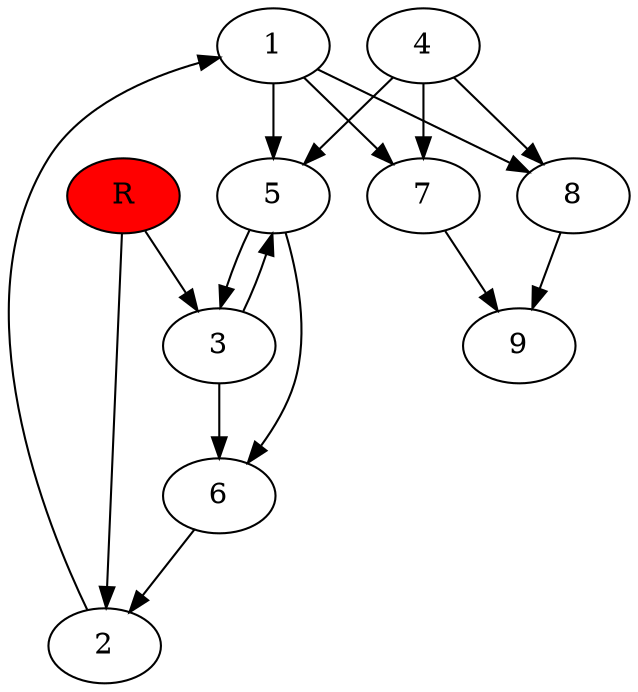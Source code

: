digraph prb479 {
	1
	2
	3
	4
	5
	6
	7
	8
	R [fillcolor="#ff0000" style=filled]
	1 -> 5
	1 -> 7
	1 -> 8
	2 -> 1
	3 -> 5
	3 -> 6
	4 -> 5
	4 -> 7
	4 -> 8
	5 -> 3
	5 -> 6
	6 -> 2
	7 -> 9
	8 -> 9
	R -> 2
	R -> 3
}
